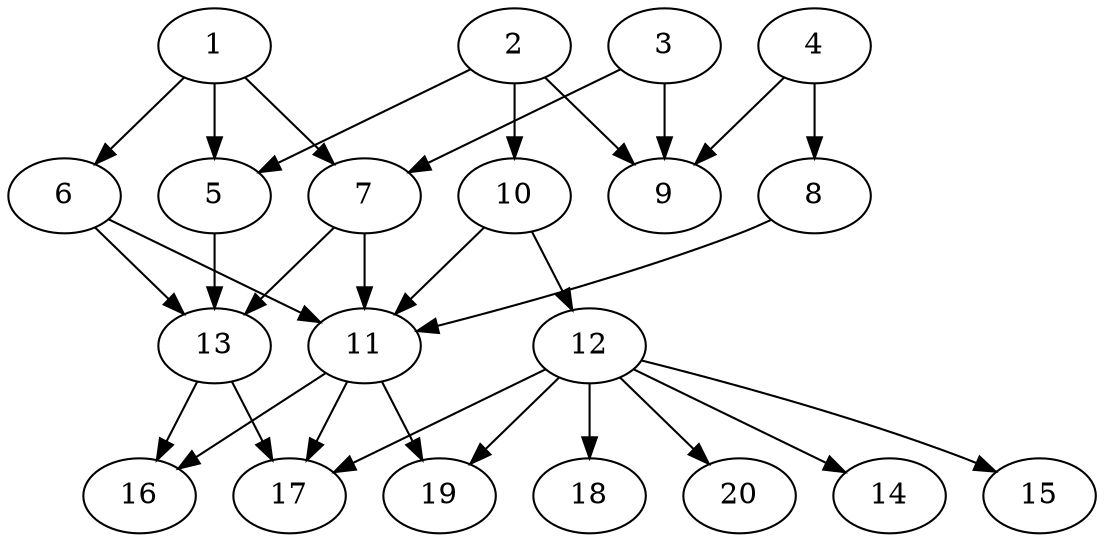 // DAG automatically generated by daggen at Tue Jul 23 14:28:59 2019
// ./daggen --dot -n 20 --ccr 0.3 --fat 0.6 --regular 0.5 --density 0.7 --mindata 5242880 --maxdata 52428800 
digraph G {
  1 [size="70099627", alpha="0.12", expect_size="21029888"] 
  1 -> 5 [size ="21029888"]
  1 -> 6 [size ="21029888"]
  1 -> 7 [size ="21029888"]
  2 [size="82664107", alpha="0.11", expect_size="24799232"] 
  2 -> 5 [size ="24799232"]
  2 -> 9 [size ="24799232"]
  2 -> 10 [size ="24799232"]
  3 [size="167649280", alpha="0.08", expect_size="50294784"] 
  3 -> 7 [size ="50294784"]
  3 -> 9 [size ="50294784"]
  4 [size="53899947", alpha="0.14", expect_size="16169984"] 
  4 -> 8 [size ="16169984"]
  4 -> 9 [size ="16169984"]
  5 [size="70577493", alpha="0.08", expect_size="21173248"] 
  5 -> 13 [size ="21173248"]
  6 [size="96570027", alpha="0.04", expect_size="28971008"] 
  6 -> 11 [size ="28971008"]
  6 -> 13 [size ="28971008"]
  7 [size="78254080", alpha="0.16", expect_size="23476224"] 
  7 -> 11 [size ="23476224"]
  7 -> 13 [size ="23476224"]
  8 [size="18343253", alpha="0.02", expect_size="5502976"] 
  8 -> 11 [size ="5502976"]
  9 [size="52510720", alpha="0.01", expect_size="15753216"] 
  10 [size="84968107", alpha="0.02", expect_size="25490432"] 
  10 -> 11 [size ="25490432"]
  10 -> 12 [size ="25490432"]
  11 [size="76219733", alpha="0.17", expect_size="22865920"] 
  11 -> 16 [size ="22865920"]
  11 -> 17 [size ="22865920"]
  11 -> 19 [size ="22865920"]
  12 [size="172049067", alpha="0.10", expect_size="51614720"] 
  12 -> 14 [size ="51614720"]
  12 -> 15 [size ="51614720"]
  12 -> 17 [size ="51614720"]
  12 -> 18 [size ="51614720"]
  12 -> 19 [size ="51614720"]
  12 -> 20 [size ="51614720"]
  13 [size="98751147", alpha="0.12", expect_size="29625344"] 
  13 -> 16 [size ="29625344"]
  13 -> 17 [size ="29625344"]
  14 [size="161365333", alpha="0.15", expect_size="48409600"] 
  15 [size="115435520", alpha="0.02", expect_size="34630656"] 
  16 [size="20804267", alpha="0.19", expect_size="6241280"] 
  17 [size="51691520", alpha="0.19", expect_size="15507456"] 
  18 [size="18875733", alpha="0.05", expect_size="5662720"] 
  19 [size="30696107", alpha="0.01", expect_size="9208832"] 
  20 [size="40567467", alpha="0.08", expect_size="12170240"] 
}
